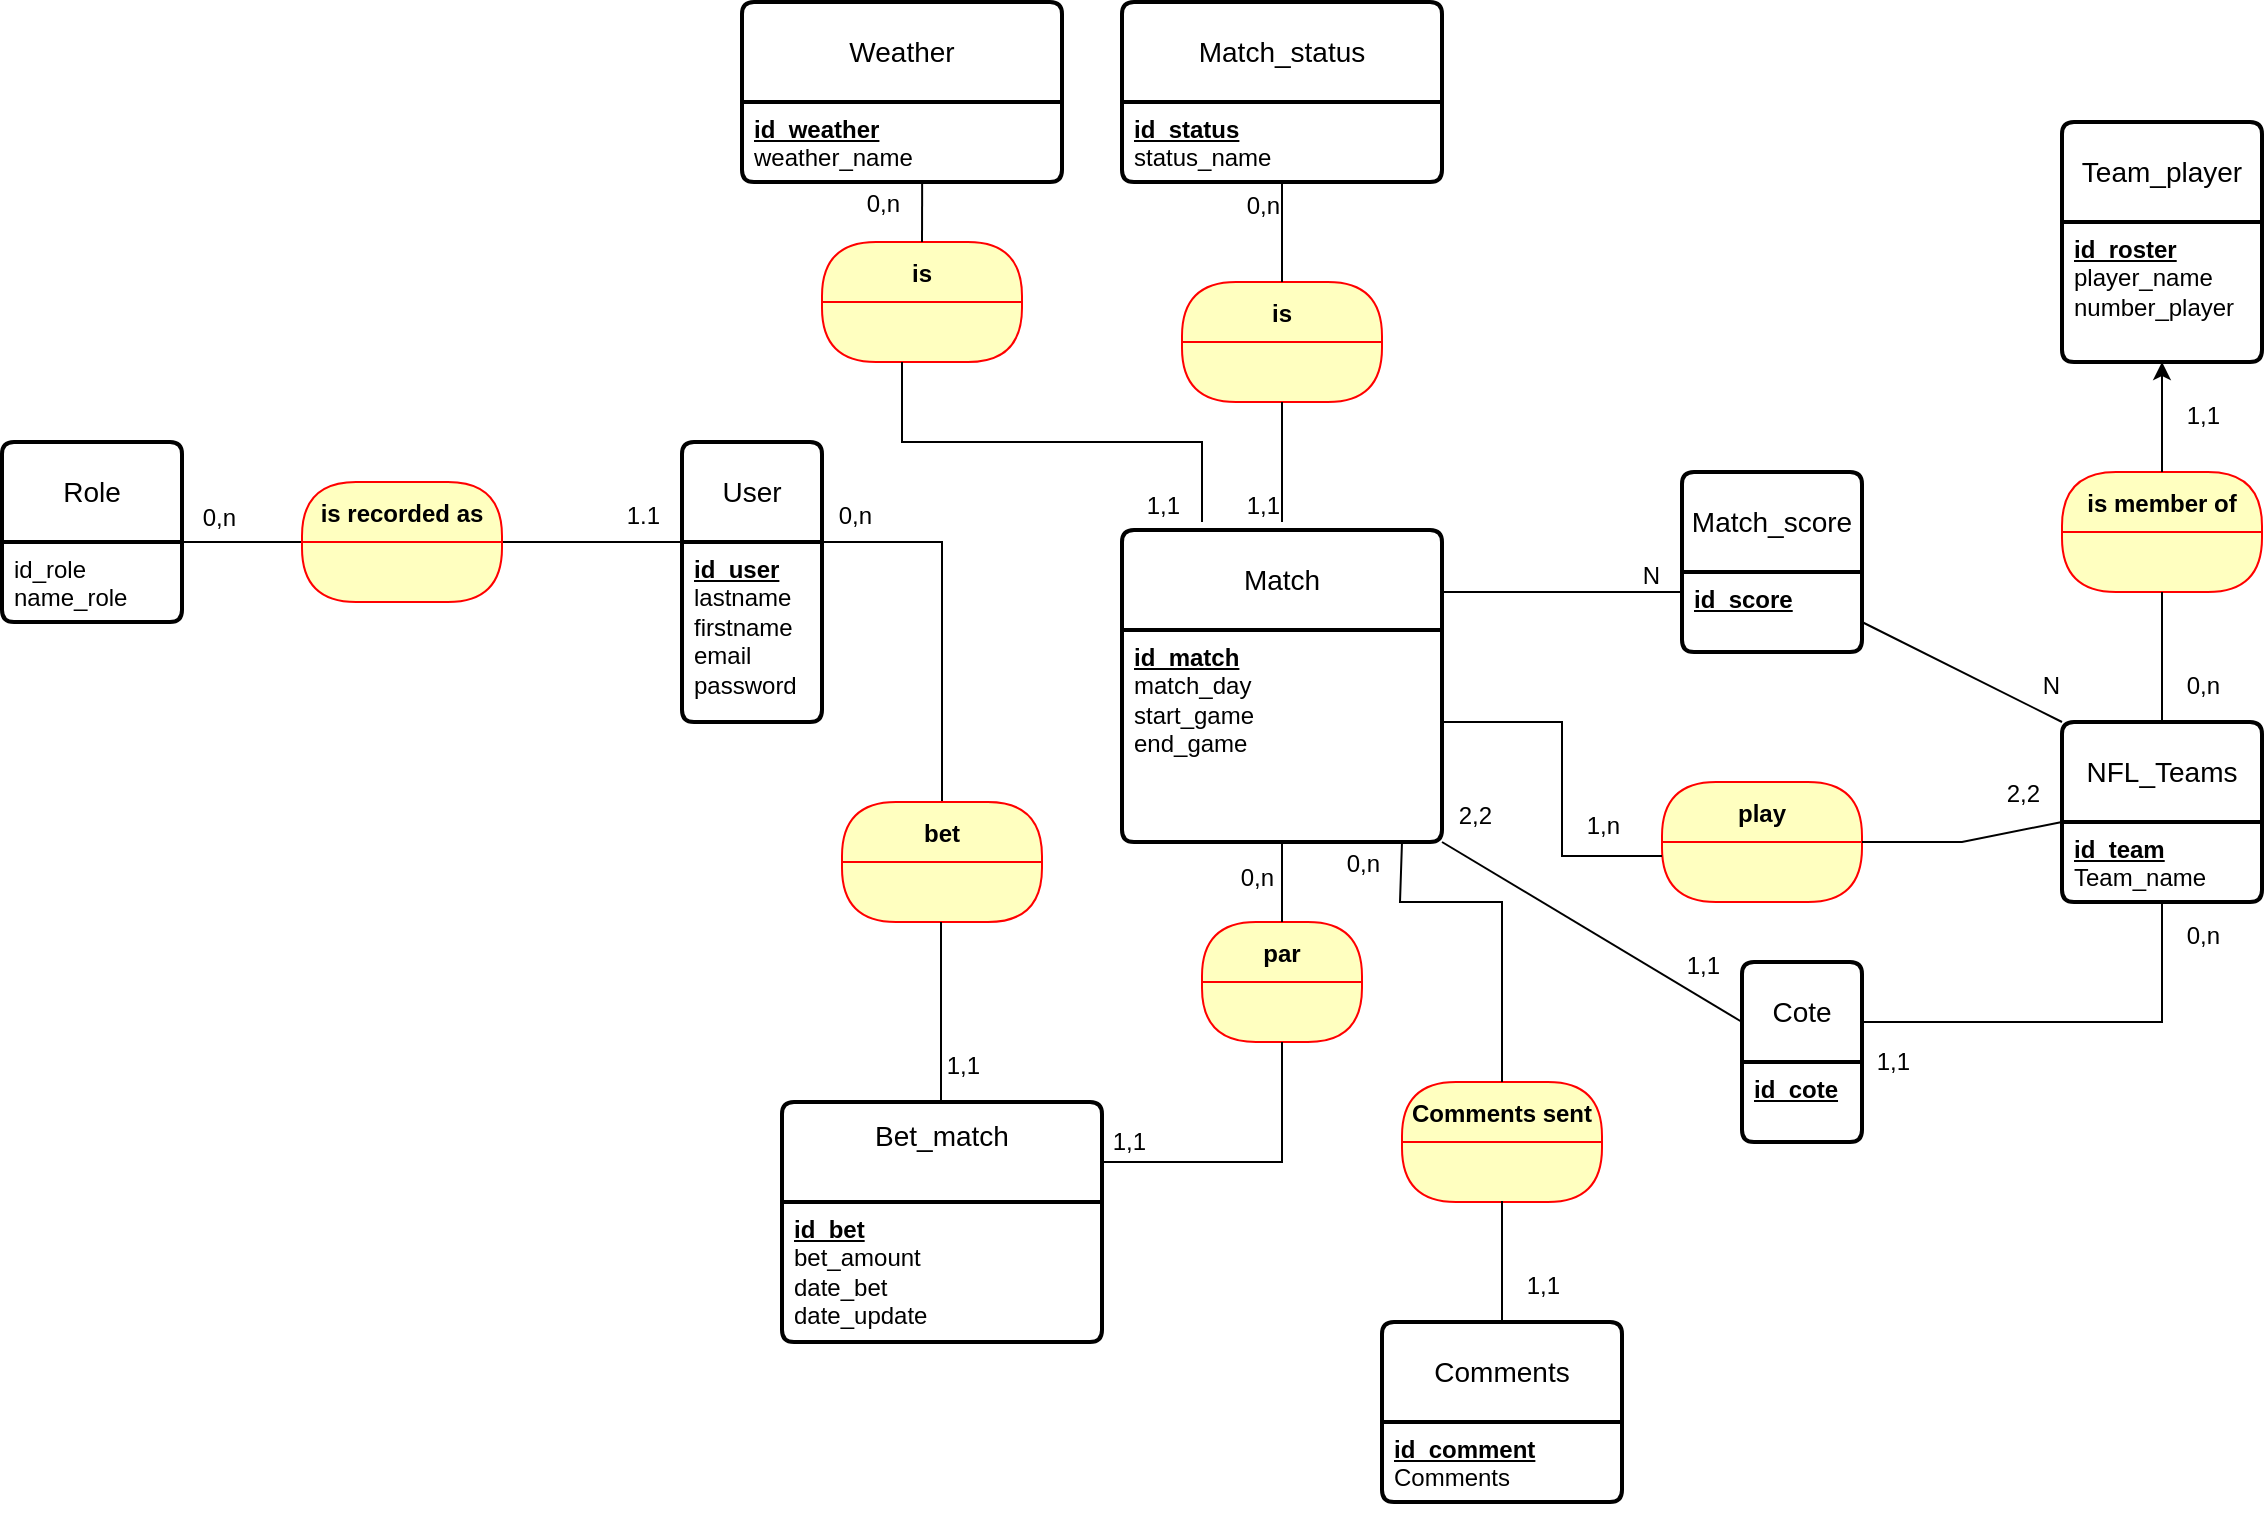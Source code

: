 <mxfile version="21.3.4" type="github">
  <diagram name="Page-1" id="Gw6h3Obzz_ftjXIXXvwf">
    <mxGraphModel dx="1290" dy="511" grid="1" gridSize="10" guides="1" tooltips="1" connect="1" arrows="1" fold="1" page="1" pageScale="1" pageWidth="1169" pageHeight="827" math="0" shadow="0">
      <root>
        <mxCell id="0" />
        <mxCell id="1" parent="0" />
        <mxCell id="wsKt21fqOUYOqHdjAf_r-4" value="Match" style="swimlane;childLayout=stackLayout;horizontal=1;startSize=50;horizontalStack=0;rounded=1;fontSize=14;fontStyle=0;strokeWidth=2;resizeParent=0;resizeLast=1;shadow=0;dashed=0;align=center;arcSize=4;whiteSpace=wrap;html=1;" parent="1" vertex="1">
          <mxGeometry x="580" y="294" width="160" height="156" as="geometry" />
        </mxCell>
        <mxCell id="wsKt21fqOUYOqHdjAf_r-5" value="&lt;div&gt;&lt;b&gt;&lt;u&gt;id_match&lt;/u&gt;&lt;/b&gt;&lt;/div&gt;&lt;div&gt;match_day&lt;br&gt;&lt;/div&gt;&lt;div&gt;start_game&lt;/div&gt;&lt;div&gt;end_game&lt;/div&gt;&lt;div&gt;&lt;br&gt;&lt;/div&gt;&lt;div&gt;&lt;br&gt;&lt;/div&gt;&lt;div&gt;&lt;br&gt;&lt;/div&gt;&lt;div&gt;&lt;br&gt;&lt;/div&gt;" style="align=left;strokeColor=none;fillColor=none;spacingLeft=4;fontSize=12;verticalAlign=top;resizable=0;rotatable=0;part=1;html=1;" parent="wsKt21fqOUYOqHdjAf_r-4" vertex="1">
          <mxGeometry y="50" width="160" height="106" as="geometry" />
        </mxCell>
        <mxCell id="wsKt21fqOUYOqHdjAf_r-7" value="NFL_Teams" style="swimlane;childLayout=stackLayout;horizontal=1;startSize=50;horizontalStack=0;rounded=1;fontSize=14;fontStyle=0;strokeWidth=2;resizeParent=0;resizeLast=1;shadow=0;dashed=0;align=center;arcSize=4;whiteSpace=wrap;html=1;" parent="1" vertex="1">
          <mxGeometry x="1050" y="390" width="100" height="90" as="geometry" />
        </mxCell>
        <mxCell id="wsKt21fqOUYOqHdjAf_r-8" value="&lt;div&gt;&lt;b&gt;&lt;u&gt;id_team&lt;/u&gt;&lt;/b&gt;&lt;/div&gt;&lt;div&gt;Team_name&lt;/div&gt;&lt;div&gt;&lt;br&gt;&lt;/div&gt;" style="align=left;strokeColor=none;fillColor=none;spacingLeft=4;fontSize=12;verticalAlign=top;resizable=0;rotatable=0;part=1;html=1;" parent="wsKt21fqOUYOqHdjAf_r-7" vertex="1">
          <mxGeometry y="50" width="100" height="40" as="geometry" />
        </mxCell>
        <mxCell id="5XFzmEXr4MJCosm6xX2L-1" value="User" style="swimlane;childLayout=stackLayout;horizontal=1;startSize=50;horizontalStack=0;rounded=1;fontSize=14;fontStyle=0;strokeWidth=2;resizeParent=0;resizeLast=1;shadow=0;dashed=0;align=center;arcSize=4;whiteSpace=wrap;html=1;" parent="1" vertex="1">
          <mxGeometry x="360" y="250" width="70" height="140" as="geometry" />
        </mxCell>
        <mxCell id="5XFzmEXr4MJCosm6xX2L-2" value="&lt;div&gt;&lt;b&gt;&lt;u&gt;id_user&lt;/u&gt;&lt;/b&gt;&lt;/div&gt;&lt;div&gt;lastname&lt;/div&gt;&lt;div&gt;firstname&lt;/div&gt;&lt;div&gt;email&lt;/div&gt;&lt;div&gt;password&lt;/div&gt;&lt;div&gt;&lt;br&gt;&lt;/div&gt;&lt;div&gt;&lt;br&gt;&lt;/div&gt;" style="align=left;strokeColor=none;fillColor=none;spacingLeft=4;fontSize=12;verticalAlign=top;resizable=0;rotatable=0;part=1;html=1;" parent="5XFzmEXr4MJCosm6xX2L-1" vertex="1">
          <mxGeometry y="50" width="70" height="90" as="geometry" />
        </mxCell>
        <mxCell id="5XFzmEXr4MJCosm6xX2L-3" value="&lt;div&gt;Bet_match&lt;/div&gt;&lt;div&gt;&lt;br&gt;&lt;/div&gt;" style="swimlane;childLayout=stackLayout;horizontal=1;startSize=50;horizontalStack=0;rounded=1;fontSize=14;fontStyle=0;strokeWidth=2;resizeParent=0;resizeLast=1;shadow=0;dashed=0;align=center;arcSize=4;whiteSpace=wrap;html=1;" parent="1" vertex="1">
          <mxGeometry x="410" y="580" width="160" height="120" as="geometry" />
        </mxCell>
        <mxCell id="5XFzmEXr4MJCosm6xX2L-4" value="&lt;div&gt;&lt;b&gt;&lt;u&gt;id_bet&lt;/u&gt;&lt;/b&gt;&lt;/div&gt;&lt;div&gt;bet_amount&lt;/div&gt;&lt;div&gt;date_bet&lt;/div&gt;date_update" style="align=left;strokeColor=none;fillColor=none;spacingLeft=4;fontSize=12;verticalAlign=top;resizable=0;rotatable=0;part=1;html=1;" parent="5XFzmEXr4MJCosm6xX2L-3" vertex="1">
          <mxGeometry y="50" width="160" height="70" as="geometry" />
        </mxCell>
        <mxCell id="GG5rKBl0zWL7bbtaTnsB-2" value="Match_status" style="swimlane;childLayout=stackLayout;horizontal=1;startSize=50;horizontalStack=0;rounded=1;fontSize=14;fontStyle=0;strokeWidth=2;resizeParent=0;resizeLast=1;shadow=0;dashed=0;align=center;arcSize=4;whiteSpace=wrap;html=1;" vertex="1" parent="1">
          <mxGeometry x="580" y="30" width="160" height="90" as="geometry" />
        </mxCell>
        <mxCell id="GG5rKBl0zWL7bbtaTnsB-3" value="&lt;div&gt;&lt;b&gt;&lt;u&gt;id_status&lt;/u&gt;&lt;/b&gt;&lt;/div&gt;&lt;div&gt;status_name&lt;br&gt;&lt;/div&gt;&lt;br&gt;" style="align=left;strokeColor=none;fillColor=none;spacingLeft=4;fontSize=12;verticalAlign=top;resizable=0;rotatable=0;part=1;html=1;" vertex="1" parent="GG5rKBl0zWL7bbtaTnsB-2">
          <mxGeometry y="50" width="160" height="40" as="geometry" />
        </mxCell>
        <mxCell id="GG5rKBl0zWL7bbtaTnsB-4" value="Team_player" style="swimlane;childLayout=stackLayout;horizontal=1;startSize=50;horizontalStack=0;rounded=1;fontSize=14;fontStyle=0;strokeWidth=2;resizeParent=0;resizeLast=1;shadow=0;dashed=0;align=center;arcSize=4;whiteSpace=wrap;html=1;" vertex="1" parent="1">
          <mxGeometry x="1050" y="90" width="100" height="120" as="geometry" />
        </mxCell>
        <mxCell id="GG5rKBl0zWL7bbtaTnsB-5" value="&lt;div&gt;&lt;b&gt;&lt;u&gt;id_roster&lt;/u&gt;&lt;/b&gt;&lt;/div&gt;&lt;div&gt;player_name&lt;/div&gt;&lt;div&gt;number_player&lt;/div&gt;&lt;div&gt;&lt;br&gt;&lt;/div&gt;" style="align=left;strokeColor=none;fillColor=none;spacingLeft=4;fontSize=12;verticalAlign=top;resizable=0;rotatable=0;part=1;html=1;" vertex="1" parent="GG5rKBl0zWL7bbtaTnsB-4">
          <mxGeometry y="50" width="100" height="70" as="geometry" />
        </mxCell>
        <mxCell id="GG5rKBl0zWL7bbtaTnsB-6" value="Role" style="swimlane;childLayout=stackLayout;horizontal=1;startSize=50;horizontalStack=0;rounded=1;fontSize=14;fontStyle=0;strokeWidth=2;resizeParent=0;resizeLast=1;shadow=0;dashed=0;align=center;arcSize=4;whiteSpace=wrap;html=1;" vertex="1" parent="1">
          <mxGeometry x="20" y="250" width="90" height="90" as="geometry" />
        </mxCell>
        <mxCell id="GG5rKBl0zWL7bbtaTnsB-7" value="&lt;div&gt;id_role&lt;/div&gt;&lt;div&gt;name_role&lt;/div&gt;&lt;div&gt;&lt;br&gt;&lt;/div&gt;" style="align=left;strokeColor=none;fillColor=none;spacingLeft=4;fontSize=12;verticalAlign=top;resizable=0;rotatable=0;part=1;html=1;" vertex="1" parent="GG5rKBl0zWL7bbtaTnsB-6">
          <mxGeometry y="50" width="90" height="40" as="geometry" />
        </mxCell>
        <mxCell id="GG5rKBl0zWL7bbtaTnsB-11" value="" style="endArrow=none;html=1;rounded=0;entryX=0;entryY=0;entryDx=0;entryDy=0;exitX=1;exitY=0;exitDx=0;exitDy=0;" edge="1" parent="1" source="GG5rKBl0zWL7bbtaTnsB-7" target="5XFzmEXr4MJCosm6xX2L-2">
          <mxGeometry relative="1" as="geometry">
            <mxPoint x="180" y="300" as="sourcePoint" />
            <mxPoint x="340" y="300" as="targetPoint" />
          </mxGeometry>
        </mxCell>
        <mxCell id="GG5rKBl0zWL7bbtaTnsB-12" value="1.1" style="resizable=0;html=1;whiteSpace=wrap;align=right;verticalAlign=bottom;" connectable="0" vertex="1" parent="GG5rKBl0zWL7bbtaTnsB-11">
          <mxGeometry x="1" relative="1" as="geometry">
            <mxPoint x="-10" y="-5" as="offset" />
          </mxGeometry>
        </mxCell>
        <mxCell id="GG5rKBl0zWL7bbtaTnsB-13" value="0,n" style="resizable=0;html=1;whiteSpace=wrap;align=right;verticalAlign=bottom;" connectable="0" vertex="1" parent="1">
          <mxGeometry x="210" y="270" as="geometry">
            <mxPoint x="-72" y="26" as="offset" />
          </mxGeometry>
        </mxCell>
        <mxCell id="GG5rKBl0zWL7bbtaTnsB-15" value="is recorded as" style="swimlane;fontStyle=1;align=center;verticalAlign=middle;childLayout=stackLayout;horizontal=1;startSize=30;horizontalStack=0;resizeParent=0;resizeLast=1;container=0;fontColor=#000000;collapsible=0;rounded=1;arcSize=30;strokeColor=#ff0000;fillColor=#ffffc0;swimlaneFillColor=#ffffc0;dropTarget=0;" vertex="1" parent="1">
          <mxGeometry x="170" y="270" width="100" height="60" as="geometry" />
        </mxCell>
        <mxCell id="GG5rKBl0zWL7bbtaTnsB-31" value="" style="endArrow=none;html=1;rounded=0;exitX=1;exitY=0;exitDx=0;exitDy=0;" edge="1" parent="1" source="5XFzmEXr4MJCosm6xX2L-2">
          <mxGeometry relative="1" as="geometry">
            <mxPoint x="430" y="300" as="sourcePoint" />
            <mxPoint x="490" y="430" as="targetPoint" />
            <Array as="points">
              <mxPoint x="490" y="300" />
            </Array>
          </mxGeometry>
        </mxCell>
        <mxCell id="GG5rKBl0zWL7bbtaTnsB-30" value="bet" style="swimlane;fontStyle=1;align=center;verticalAlign=middle;childLayout=stackLayout;horizontal=1;startSize=30;horizontalStack=0;resizeParent=0;resizeLast=1;container=0;fontColor=#000000;collapsible=0;rounded=1;arcSize=30;strokeColor=#ff0000;fillColor=#ffffc0;swimlaneFillColor=#ffffc0;dropTarget=0;" vertex="1" parent="1">
          <mxGeometry x="440" y="430" width="100" height="60" as="geometry" />
        </mxCell>
        <mxCell id="GG5rKBl0zWL7bbtaTnsB-34" value="" style="endArrow=none;html=1;rounded=0;" edge="1" parent="1">
          <mxGeometry relative="1" as="geometry">
            <mxPoint x="489.5" y="490" as="sourcePoint" />
            <mxPoint x="489.5" y="580" as="targetPoint" />
          </mxGeometry>
        </mxCell>
        <mxCell id="GG5rKBl0zWL7bbtaTnsB-35" value="1,1" style="resizable=0;html=1;whiteSpace=wrap;align=right;verticalAlign=bottom;" connectable="0" vertex="1" parent="GG5rKBl0zWL7bbtaTnsB-34">
          <mxGeometry x="1" relative="1" as="geometry">
            <mxPoint x="21" y="-10" as="offset" />
          </mxGeometry>
        </mxCell>
        <mxCell id="GG5rKBl0zWL7bbtaTnsB-38" value="0,n" style="resizable=0;html=1;whiteSpace=wrap;align=right;verticalAlign=bottom;" connectable="0" vertex="1" parent="1">
          <mxGeometry x="620" y="480" as="geometry">
            <mxPoint x="-164" y="-185" as="offset" />
          </mxGeometry>
        </mxCell>
        <mxCell id="GG5rKBl0zWL7bbtaTnsB-40" value="par" style="swimlane;fontStyle=1;align=center;verticalAlign=middle;childLayout=stackLayout;horizontal=1;startSize=30;horizontalStack=0;resizeParent=0;resizeLast=1;container=0;fontColor=#000000;collapsible=0;rounded=1;arcSize=30;strokeColor=#ff0000;fillColor=#ffffc0;swimlaneFillColor=#ffffc0;dropTarget=0;" vertex="1" parent="1">
          <mxGeometry x="620" y="490" width="80" height="60" as="geometry" />
        </mxCell>
        <mxCell id="GG5rKBl0zWL7bbtaTnsB-41" value="" style="endArrow=none;html=1;rounded=0;entryX=0.5;entryY=1;entryDx=0;entryDy=0;exitX=0.5;exitY=0;exitDx=0;exitDy=0;" edge="1" parent="1" source="GG5rKBl0zWL7bbtaTnsB-40" target="wsKt21fqOUYOqHdjAf_r-5">
          <mxGeometry relative="1" as="geometry">
            <mxPoint x="580" y="420" as="sourcePoint" />
            <mxPoint x="740" y="420" as="targetPoint" />
            <Array as="points" />
          </mxGeometry>
        </mxCell>
        <mxCell id="GG5rKBl0zWL7bbtaTnsB-43" value="" style="endArrow=none;html=1;rounded=0;entryX=0.5;entryY=1;entryDx=0;entryDy=0;" edge="1" parent="1" target="GG5rKBl0zWL7bbtaTnsB-40">
          <mxGeometry relative="1" as="geometry">
            <mxPoint x="570" y="610" as="sourcePoint" />
            <mxPoint x="720" y="530" as="targetPoint" />
            <Array as="points">
              <mxPoint x="660" y="610" />
            </Array>
          </mxGeometry>
        </mxCell>
        <mxCell id="GG5rKBl0zWL7bbtaTnsB-46" value="is" style="swimlane;fontStyle=1;align=center;verticalAlign=middle;childLayout=stackLayout;horizontal=1;startSize=30;horizontalStack=0;resizeParent=0;resizeLast=1;container=0;fontColor=#000000;collapsible=0;rounded=1;arcSize=30;strokeColor=#ff0000;fillColor=#ffffc0;swimlaneFillColor=#ffffc0;dropTarget=0;" vertex="1" parent="1">
          <mxGeometry x="610" y="170" width="100" height="60" as="geometry" />
        </mxCell>
        <mxCell id="GG5rKBl0zWL7bbtaTnsB-47" value="1,1" style="resizable=0;html=1;whiteSpace=wrap;align=right;verticalAlign=bottom;" connectable="0" vertex="1" parent="1">
          <mxGeometry x="520.5" y="580" as="geometry">
            <mxPoint x="73" y="28" as="offset" />
          </mxGeometry>
        </mxCell>
        <mxCell id="GG5rKBl0zWL7bbtaTnsB-49" value="" style="endArrow=none;html=1;rounded=0;exitX=0.5;exitY=1;exitDx=0;exitDy=0;" edge="1" parent="1" source="GG5rKBl0zWL7bbtaTnsB-46">
          <mxGeometry relative="1" as="geometry">
            <mxPoint x="500" y="290" as="sourcePoint" />
            <mxPoint x="660" y="290" as="targetPoint" />
          </mxGeometry>
        </mxCell>
        <mxCell id="GG5rKBl0zWL7bbtaTnsB-50" value="1,1" style="resizable=0;html=1;whiteSpace=wrap;align=right;verticalAlign=bottom;" connectable="0" vertex="1" parent="GG5rKBl0zWL7bbtaTnsB-49">
          <mxGeometry x="1" relative="1" as="geometry" />
        </mxCell>
        <mxCell id="GG5rKBl0zWL7bbtaTnsB-51" value="" style="endArrow=none;html=1;rounded=0;exitX=0.5;exitY=1;exitDx=0;exitDy=0;entryX=0.5;entryY=0;entryDx=0;entryDy=0;" edge="1" parent="1" source="GG5rKBl0zWL7bbtaTnsB-3" target="GG5rKBl0zWL7bbtaTnsB-46">
          <mxGeometry relative="1" as="geometry">
            <mxPoint x="550" y="149.5" as="sourcePoint" />
            <mxPoint x="710" y="149.5" as="targetPoint" />
          </mxGeometry>
        </mxCell>
        <mxCell id="GG5rKBl0zWL7bbtaTnsB-52" value="0,n" style="resizable=0;html=1;whiteSpace=wrap;align=right;verticalAlign=bottom;" connectable="0" vertex="1" parent="GG5rKBl0zWL7bbtaTnsB-51">
          <mxGeometry x="1" relative="1" as="geometry">
            <mxPoint y="-30" as="offset" />
          </mxGeometry>
        </mxCell>
        <mxCell id="GG5rKBl0zWL7bbtaTnsB-58" value="" style="edgeStyle=orthogonalEdgeStyle;rounded=0;orthogonalLoop=1;jettySize=auto;html=1;" edge="1" parent="1" source="GG5rKBl0zWL7bbtaTnsB-53" target="GG5rKBl0zWL7bbtaTnsB-5">
          <mxGeometry relative="1" as="geometry" />
        </mxCell>
        <mxCell id="GG5rKBl0zWL7bbtaTnsB-53" value="is member of" style="swimlane;fontStyle=1;align=center;verticalAlign=middle;childLayout=stackLayout;horizontal=1;startSize=30;horizontalStack=0;resizeParent=0;resizeLast=1;container=0;fontColor=#000000;collapsible=0;rounded=1;arcSize=30;strokeColor=#ff0000;fillColor=#ffffc0;swimlaneFillColor=#ffffc0;dropTarget=0;" vertex="1" parent="1">
          <mxGeometry x="1050" y="265" width="100" height="60" as="geometry" />
        </mxCell>
        <mxCell id="GG5rKBl0zWL7bbtaTnsB-54" value="" style="endArrow=none;html=1;rounded=0;entryX=0.5;entryY=0;entryDx=0;entryDy=0;exitX=0.5;exitY=1;exitDx=0;exitDy=0;" edge="1" parent="1" source="GG5rKBl0zWL7bbtaTnsB-5" target="GG5rKBl0zWL7bbtaTnsB-53">
          <mxGeometry relative="1" as="geometry">
            <mxPoint x="930" y="240" as="sourcePoint" />
            <mxPoint x="1090" y="240" as="targetPoint" />
          </mxGeometry>
        </mxCell>
        <mxCell id="GG5rKBl0zWL7bbtaTnsB-55" value="1,1" style="resizable=0;html=1;whiteSpace=wrap;align=right;verticalAlign=bottom;" connectable="0" vertex="1" parent="GG5rKBl0zWL7bbtaTnsB-54">
          <mxGeometry x="1" relative="1" as="geometry">
            <mxPoint x="30" y="-20" as="offset" />
          </mxGeometry>
        </mxCell>
        <mxCell id="GG5rKBl0zWL7bbtaTnsB-56" value="" style="endArrow=none;html=1;rounded=0;exitX=0.5;exitY=1;exitDx=0;exitDy=0;entryX=0.5;entryY=0;entryDx=0;entryDy=0;" edge="1" parent="1" source="GG5rKBl0zWL7bbtaTnsB-53" target="wsKt21fqOUYOqHdjAf_r-7">
          <mxGeometry relative="1" as="geometry">
            <mxPoint x="1060" y="330" as="sourcePoint" />
            <mxPoint x="1220" y="330" as="targetPoint" />
          </mxGeometry>
        </mxCell>
        <mxCell id="GG5rKBl0zWL7bbtaTnsB-57" value="0,n" style="resizable=0;html=1;whiteSpace=wrap;align=right;verticalAlign=bottom;" connectable="0" vertex="1" parent="GG5rKBl0zWL7bbtaTnsB-56">
          <mxGeometry x="1" relative="1" as="geometry">
            <mxPoint x="30" y="-10" as="offset" />
          </mxGeometry>
        </mxCell>
        <mxCell id="GG5rKBl0zWL7bbtaTnsB-59" value="play" style="swimlane;fontStyle=1;align=center;verticalAlign=middle;childLayout=stackLayout;horizontal=1;startSize=30;horizontalStack=0;resizeParent=0;resizeLast=1;container=0;fontColor=#000000;collapsible=0;rounded=1;arcSize=30;strokeColor=#ff0000;fillColor=#ffffc0;swimlaneFillColor=#ffffc0;dropTarget=0;" vertex="1" parent="1">
          <mxGeometry x="850" y="420" width="100" height="60" as="geometry" />
        </mxCell>
        <mxCell id="GG5rKBl0zWL7bbtaTnsB-60" value="" style="endArrow=none;html=1;rounded=0;exitX=1;exitY=0.5;exitDx=0;exitDy=0;entryX=0;entryY=0;entryDx=0;entryDy=0;" edge="1" parent="1" source="GG5rKBl0zWL7bbtaTnsB-59" target="wsKt21fqOUYOqHdjAf_r-8">
          <mxGeometry relative="1" as="geometry">
            <mxPoint x="830" y="413" as="sourcePoint" />
            <mxPoint x="990" y="413" as="targetPoint" />
            <Array as="points">
              <mxPoint x="1000" y="450" />
            </Array>
          </mxGeometry>
        </mxCell>
        <mxCell id="GG5rKBl0zWL7bbtaTnsB-61" value="2,2" style="resizable=0;html=1;whiteSpace=wrap;align=right;verticalAlign=bottom;" connectable="0" vertex="1" parent="GG5rKBl0zWL7bbtaTnsB-60">
          <mxGeometry x="1" relative="1" as="geometry">
            <mxPoint x="-10" y="-5" as="offset" />
          </mxGeometry>
        </mxCell>
        <mxCell id="GG5rKBl0zWL7bbtaTnsB-62" value="" style="endArrow=none;html=1;rounded=0;entryX=0;entryY=0.5;entryDx=0;entryDy=0;" edge="1" parent="1">
          <mxGeometry relative="1" as="geometry">
            <mxPoint x="740" y="390" as="sourcePoint" />
            <mxPoint x="850" y="457" as="targetPoint" />
            <Array as="points">
              <mxPoint x="770" y="390" />
              <mxPoint x="800" y="390" />
              <mxPoint x="800" y="417" />
              <mxPoint x="800" y="457" />
            </Array>
          </mxGeometry>
        </mxCell>
        <mxCell id="GG5rKBl0zWL7bbtaTnsB-63" value="1,n" style="resizable=0;html=1;whiteSpace=wrap;align=right;verticalAlign=bottom;" connectable="0" vertex="1" parent="GG5rKBl0zWL7bbtaTnsB-62">
          <mxGeometry x="1" relative="1" as="geometry">
            <mxPoint x="-20" y="-7" as="offset" />
          </mxGeometry>
        </mxCell>
        <mxCell id="GG5rKBl0zWL7bbtaTnsB-64" value="Weather" style="swimlane;childLayout=stackLayout;horizontal=1;startSize=50;horizontalStack=0;rounded=1;fontSize=14;fontStyle=0;strokeWidth=2;resizeParent=0;resizeLast=1;shadow=0;dashed=0;align=center;arcSize=4;whiteSpace=wrap;html=1;" vertex="1" parent="1">
          <mxGeometry x="390" y="30" width="160" height="90" as="geometry" />
        </mxCell>
        <mxCell id="GG5rKBl0zWL7bbtaTnsB-65" value="&lt;div&gt;&lt;b&gt;&lt;u&gt;id_weather&lt;/u&gt;&lt;/b&gt;&lt;/div&gt;&lt;div&gt;weather_name&lt;br&gt;&lt;/div&gt;" style="align=left;strokeColor=none;fillColor=none;spacingLeft=4;fontSize=12;verticalAlign=top;resizable=0;rotatable=0;part=1;html=1;" vertex="1" parent="GG5rKBl0zWL7bbtaTnsB-64">
          <mxGeometry y="50" width="160" height="40" as="geometry" />
        </mxCell>
        <mxCell id="GG5rKBl0zWL7bbtaTnsB-66" value="is" style="swimlane;fontStyle=1;align=center;verticalAlign=middle;childLayout=stackLayout;horizontal=1;startSize=30;horizontalStack=0;resizeParent=0;resizeLast=1;container=0;fontColor=#000000;collapsible=0;rounded=1;arcSize=30;strokeColor=#ff0000;fillColor=#ffffc0;swimlaneFillColor=#ffffc0;dropTarget=0;" vertex="1" parent="1">
          <mxGeometry x="430" y="150" width="100" height="60" as="geometry" />
        </mxCell>
        <mxCell id="GG5rKBl0zWL7bbtaTnsB-67" value="" style="endArrow=none;html=1;rounded=0;" edge="1" parent="1">
          <mxGeometry relative="1" as="geometry">
            <mxPoint x="470" y="210" as="sourcePoint" />
            <mxPoint x="620" y="290" as="targetPoint" />
            <Array as="points">
              <mxPoint x="470" y="250" />
              <mxPoint x="620" y="250" />
            </Array>
          </mxGeometry>
        </mxCell>
        <mxCell id="GG5rKBl0zWL7bbtaTnsB-68" value="1,1" style="resizable=0;html=1;whiteSpace=wrap;align=right;verticalAlign=bottom;" connectable="0" vertex="1" parent="GG5rKBl0zWL7bbtaTnsB-67">
          <mxGeometry x="1" relative="1" as="geometry">
            <mxPoint x="-10" as="offset" />
          </mxGeometry>
        </mxCell>
        <mxCell id="GG5rKBl0zWL7bbtaTnsB-69" value="" style="endArrow=none;html=1;rounded=0;exitX=0.563;exitY=1;exitDx=0;exitDy=0;exitPerimeter=0;entryX=0.5;entryY=0;entryDx=0;entryDy=0;" edge="1" parent="1" source="GG5rKBl0zWL7bbtaTnsB-65" target="GG5rKBl0zWL7bbtaTnsB-66">
          <mxGeometry relative="1" as="geometry">
            <mxPoint x="330" y="149" as="sourcePoint" />
            <mxPoint x="480" y="150" as="targetPoint" />
          </mxGeometry>
        </mxCell>
        <mxCell id="GG5rKBl0zWL7bbtaTnsB-70" value="0,n" style="resizable=0;html=1;whiteSpace=wrap;align=right;verticalAlign=bottom;" connectable="0" vertex="1" parent="GG5rKBl0zWL7bbtaTnsB-69">
          <mxGeometry x="1" relative="1" as="geometry">
            <mxPoint x="-10" y="-10" as="offset" />
          </mxGeometry>
        </mxCell>
        <mxCell id="GG5rKBl0zWL7bbtaTnsB-71" value="Comments" style="swimlane;childLayout=stackLayout;horizontal=1;startSize=50;horizontalStack=0;rounded=1;fontSize=14;fontStyle=0;strokeWidth=2;resizeParent=0;resizeLast=1;shadow=0;dashed=0;align=center;arcSize=4;whiteSpace=wrap;html=1;" vertex="1" parent="1">
          <mxGeometry x="710" y="690" width="120" height="90" as="geometry" />
        </mxCell>
        <mxCell id="GG5rKBl0zWL7bbtaTnsB-72" value="&lt;div&gt;&lt;b&gt;&lt;u&gt;id_comment&lt;/u&gt;&lt;/b&gt;&lt;/div&gt;&lt;div&gt;Comments&lt;/div&gt;&lt;div&gt;&lt;br&gt;&lt;/div&gt;" style="align=left;strokeColor=none;fillColor=none;spacingLeft=4;fontSize=12;verticalAlign=top;resizable=0;rotatable=0;part=1;html=1;" vertex="1" parent="GG5rKBl0zWL7bbtaTnsB-71">
          <mxGeometry y="50" width="120" height="40" as="geometry" />
        </mxCell>
        <mxCell id="GG5rKBl0zWL7bbtaTnsB-73" value="Comments sent" style="swimlane;fontStyle=1;align=center;verticalAlign=middle;childLayout=stackLayout;horizontal=1;startSize=30;horizontalStack=0;resizeParent=0;resizeLast=1;container=0;fontColor=#000000;collapsible=0;rounded=1;arcSize=30;strokeColor=#ff0000;fillColor=#ffffc0;swimlaneFillColor=#ffffc0;dropTarget=0;" vertex="1" parent="1">
          <mxGeometry x="720" y="570" width="100" height="60" as="geometry" />
        </mxCell>
        <mxCell id="GG5rKBl0zWL7bbtaTnsB-74" value="" style="endArrow=none;html=1;rounded=0;" edge="1" parent="1">
          <mxGeometry relative="1" as="geometry">
            <mxPoint x="770" y="629.5" as="sourcePoint" />
            <mxPoint x="770" y="690" as="targetPoint" />
            <Array as="points">
              <mxPoint x="770" y="650" />
              <mxPoint x="770" y="670" />
            </Array>
          </mxGeometry>
        </mxCell>
        <mxCell id="GG5rKBl0zWL7bbtaTnsB-75" value="1,1" style="resizable=0;html=1;whiteSpace=wrap;align=right;verticalAlign=bottom;" connectable="0" vertex="1" parent="GG5rKBl0zWL7bbtaTnsB-74">
          <mxGeometry x="1" relative="1" as="geometry">
            <mxPoint x="30" y="-10" as="offset" />
          </mxGeometry>
        </mxCell>
        <mxCell id="GG5rKBl0zWL7bbtaTnsB-76" value="" style="endArrow=none;html=1;rounded=0;entryX=0.5;entryY=0;entryDx=0;entryDy=0;" edge="1" parent="1" target="GG5rKBl0zWL7bbtaTnsB-73">
          <mxGeometry relative="1" as="geometry">
            <mxPoint x="720" y="450" as="sourcePoint" />
            <mxPoint x="800" y="519.5" as="targetPoint" />
            <Array as="points">
              <mxPoint x="719" y="480" />
              <mxPoint x="770" y="480" />
            </Array>
          </mxGeometry>
        </mxCell>
        <mxCell id="GG5rKBl0zWL7bbtaTnsB-77" value="0,n" style="resizable=0;html=1;whiteSpace=wrap;align=right;verticalAlign=bottom;" connectable="0" vertex="1" parent="GG5rKBl0zWL7bbtaTnsB-76">
          <mxGeometry x="1" relative="1" as="geometry">
            <mxPoint x="-60" y="-100" as="offset" />
          </mxGeometry>
        </mxCell>
        <mxCell id="GG5rKBl0zWL7bbtaTnsB-48" value="0,n" style="resizable=0;html=1;whiteSpace=wrap;align=right;verticalAlign=bottom;" connectable="0" vertex="1" parent="1">
          <mxGeometry x="570" y="450" width="160" as="geometry">
            <mxPoint x="-72" y="26" as="offset" />
          </mxGeometry>
        </mxCell>
        <mxCell id="GG5rKBl0zWL7bbtaTnsB-92" value="Cote" style="swimlane;childLayout=stackLayout;horizontal=1;startSize=50;horizontalStack=0;rounded=1;fontSize=14;fontStyle=0;strokeWidth=2;resizeParent=0;resizeLast=1;shadow=0;dashed=0;align=center;arcSize=4;whiteSpace=wrap;html=1;" vertex="1" parent="1">
          <mxGeometry x="890" y="510" width="60" height="90" as="geometry" />
        </mxCell>
        <mxCell id="GG5rKBl0zWL7bbtaTnsB-93" value="&lt;div&gt;&lt;b&gt;&lt;u&gt;id_cote&lt;/u&gt;&lt;/b&gt;&lt;/div&gt;&lt;div&gt;&lt;br&gt;&lt;/div&gt;" style="align=left;strokeColor=none;fillColor=none;spacingLeft=4;fontSize=12;verticalAlign=top;resizable=0;rotatable=0;part=1;html=1;" vertex="1" parent="GG5rKBl0zWL7bbtaTnsB-92">
          <mxGeometry y="50" width="60" height="40" as="geometry" />
        </mxCell>
        <mxCell id="GG5rKBl0zWL7bbtaTnsB-94" value="Match_score" style="swimlane;childLayout=stackLayout;horizontal=1;startSize=50;horizontalStack=0;rounded=1;fontSize=14;fontStyle=0;strokeWidth=2;resizeParent=0;resizeLast=1;shadow=0;dashed=0;align=center;arcSize=4;whiteSpace=wrap;html=1;" vertex="1" parent="1">
          <mxGeometry x="860" y="265" width="90" height="90" as="geometry" />
        </mxCell>
        <mxCell id="GG5rKBl0zWL7bbtaTnsB-95" value="&lt;div&gt;&lt;b&gt;&lt;u&gt;id_score&lt;/u&gt;&lt;/b&gt;&lt;/div&gt;&lt;div&gt;&lt;br&gt;&lt;/div&gt;" style="align=left;strokeColor=none;fillColor=none;spacingLeft=4;fontSize=12;verticalAlign=top;resizable=0;rotatable=0;part=1;html=1;" vertex="1" parent="GG5rKBl0zWL7bbtaTnsB-94">
          <mxGeometry y="50" width="90" height="40" as="geometry" />
        </mxCell>
        <mxCell id="GG5rKBl0zWL7bbtaTnsB-97" value="" style="endArrow=none;html=1;rounded=0;entryX=0.5;entryY=1;entryDx=0;entryDy=0;" edge="1" parent="1" target="wsKt21fqOUYOqHdjAf_r-8">
          <mxGeometry relative="1" as="geometry">
            <mxPoint x="950" y="540" as="sourcePoint" />
            <mxPoint x="1110" y="540" as="targetPoint" />
            <Array as="points">
              <mxPoint x="1100" y="540" />
            </Array>
          </mxGeometry>
        </mxCell>
        <mxCell id="GG5rKBl0zWL7bbtaTnsB-98" value="&lt;div&gt;0,n&lt;/div&gt;&lt;div&gt;&lt;br&gt;&lt;/div&gt;" style="resizable=0;html=1;whiteSpace=wrap;align=right;verticalAlign=bottom;" connectable="0" vertex="1" parent="GG5rKBl0zWL7bbtaTnsB-97">
          <mxGeometry x="1" relative="1" as="geometry">
            <mxPoint x="30" y="40" as="offset" />
          </mxGeometry>
        </mxCell>
        <mxCell id="GG5rKBl0zWL7bbtaTnsB-99" value="" style="endArrow=none;html=1;rounded=0;" edge="1" parent="1">
          <mxGeometry relative="1" as="geometry">
            <mxPoint x="740" y="450" as="sourcePoint" />
            <mxPoint x="890" y="540" as="targetPoint" />
          </mxGeometry>
        </mxCell>
        <mxCell id="GG5rKBl0zWL7bbtaTnsB-100" value="1,1" style="resizable=0;html=1;whiteSpace=wrap;align=right;verticalAlign=bottom;" connectable="0" vertex="1" parent="GG5rKBl0zWL7bbtaTnsB-99">
          <mxGeometry x="1" relative="1" as="geometry">
            <mxPoint x="-10" y="-20" as="offset" />
          </mxGeometry>
        </mxCell>
        <mxCell id="GG5rKBl0zWL7bbtaTnsB-101" value="" style="endArrow=none;html=1;rounded=0;entryX=0;entryY=0.25;entryDx=0;entryDy=0;" edge="1" parent="1" target="GG5rKBl0zWL7bbtaTnsB-95">
          <mxGeometry relative="1" as="geometry">
            <mxPoint x="740" y="325" as="sourcePoint" />
            <mxPoint x="900" y="325" as="targetPoint" />
          </mxGeometry>
        </mxCell>
        <mxCell id="GG5rKBl0zWL7bbtaTnsB-102" value="N" style="resizable=0;html=1;whiteSpace=wrap;align=right;verticalAlign=bottom;" connectable="0" vertex="1" parent="GG5rKBl0zWL7bbtaTnsB-101">
          <mxGeometry x="1" relative="1" as="geometry">
            <mxPoint x="-10" as="offset" />
          </mxGeometry>
        </mxCell>
        <mxCell id="GG5rKBl0zWL7bbtaTnsB-104" value="" style="endArrow=none;html=1;rounded=0;entryX=0;entryY=0;entryDx=0;entryDy=0;" edge="1" parent="1" target="wsKt21fqOUYOqHdjAf_r-7">
          <mxGeometry relative="1" as="geometry">
            <mxPoint x="950" y="340" as="sourcePoint" />
            <mxPoint x="1040" y="390" as="targetPoint" />
          </mxGeometry>
        </mxCell>
        <mxCell id="GG5rKBl0zWL7bbtaTnsB-105" value="N" style="resizable=0;html=1;whiteSpace=wrap;align=right;verticalAlign=bottom;" connectable="0" vertex="1" parent="GG5rKBl0zWL7bbtaTnsB-104">
          <mxGeometry x="1" relative="1" as="geometry">
            <mxPoint y="-10" as="offset" />
          </mxGeometry>
        </mxCell>
        <mxCell id="GG5rKBl0zWL7bbtaTnsB-106" value="1,1" style="resizable=0;html=1;whiteSpace=wrap;align=right;verticalAlign=bottom;" connectable="0" vertex="1" parent="1">
          <mxGeometry x="1000" y="570" as="geometry">
            <mxPoint x="-25" y="-2" as="offset" />
          </mxGeometry>
        </mxCell>
        <mxCell id="GG5rKBl0zWL7bbtaTnsB-107" value="2,2" style="resizable=0;html=1;whiteSpace=wrap;align=right;verticalAlign=bottom;" connectable="0" vertex="1" parent="1">
          <mxGeometry x="820" y="540" as="geometry">
            <mxPoint x="-54" y="-95" as="offset" />
          </mxGeometry>
        </mxCell>
      </root>
    </mxGraphModel>
  </diagram>
</mxfile>
